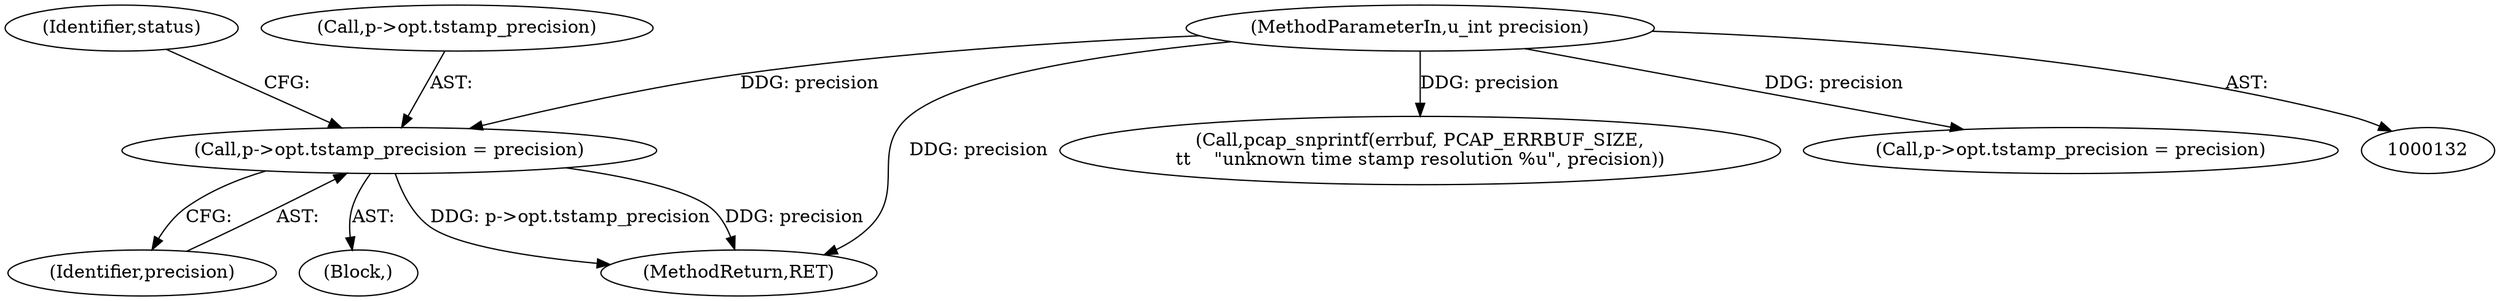 digraph "0_libpcap_a5a36d9e82dde7265e38fe1f87b7f11c461c29f6@pointer" {
"1000538" [label="(Call,p->opt.tstamp_precision = precision)"];
"1000135" [label="(MethodParameterIn,u_int precision)"];
"1000343" [label="(Call,pcap_snprintf(errbuf, PCAP_ERRBUF_SIZE,\n\t\t    \"unknown time stamp resolution %u\", precision))"];
"1000135" [label="(MethodParameterIn,u_int precision)"];
"1000548" [label="(Identifier,status)"];
"1000544" [label="(Identifier,precision)"];
"1000138" [label="(Block,)"];
"1000356" [label="(Call,p->opt.tstamp_precision = precision)"];
"1000538" [label="(Call,p->opt.tstamp_precision = precision)"];
"1000539" [label="(Call,p->opt.tstamp_precision)"];
"1000709" [label="(MethodReturn,RET)"];
"1000538" -> "1000138"  [label="AST: "];
"1000538" -> "1000544"  [label="CFG: "];
"1000539" -> "1000538"  [label="AST: "];
"1000544" -> "1000538"  [label="AST: "];
"1000548" -> "1000538"  [label="CFG: "];
"1000538" -> "1000709"  [label="DDG: p->opt.tstamp_precision"];
"1000538" -> "1000709"  [label="DDG: precision"];
"1000135" -> "1000538"  [label="DDG: precision"];
"1000135" -> "1000132"  [label="AST: "];
"1000135" -> "1000709"  [label="DDG: precision"];
"1000135" -> "1000343"  [label="DDG: precision"];
"1000135" -> "1000356"  [label="DDG: precision"];
}
